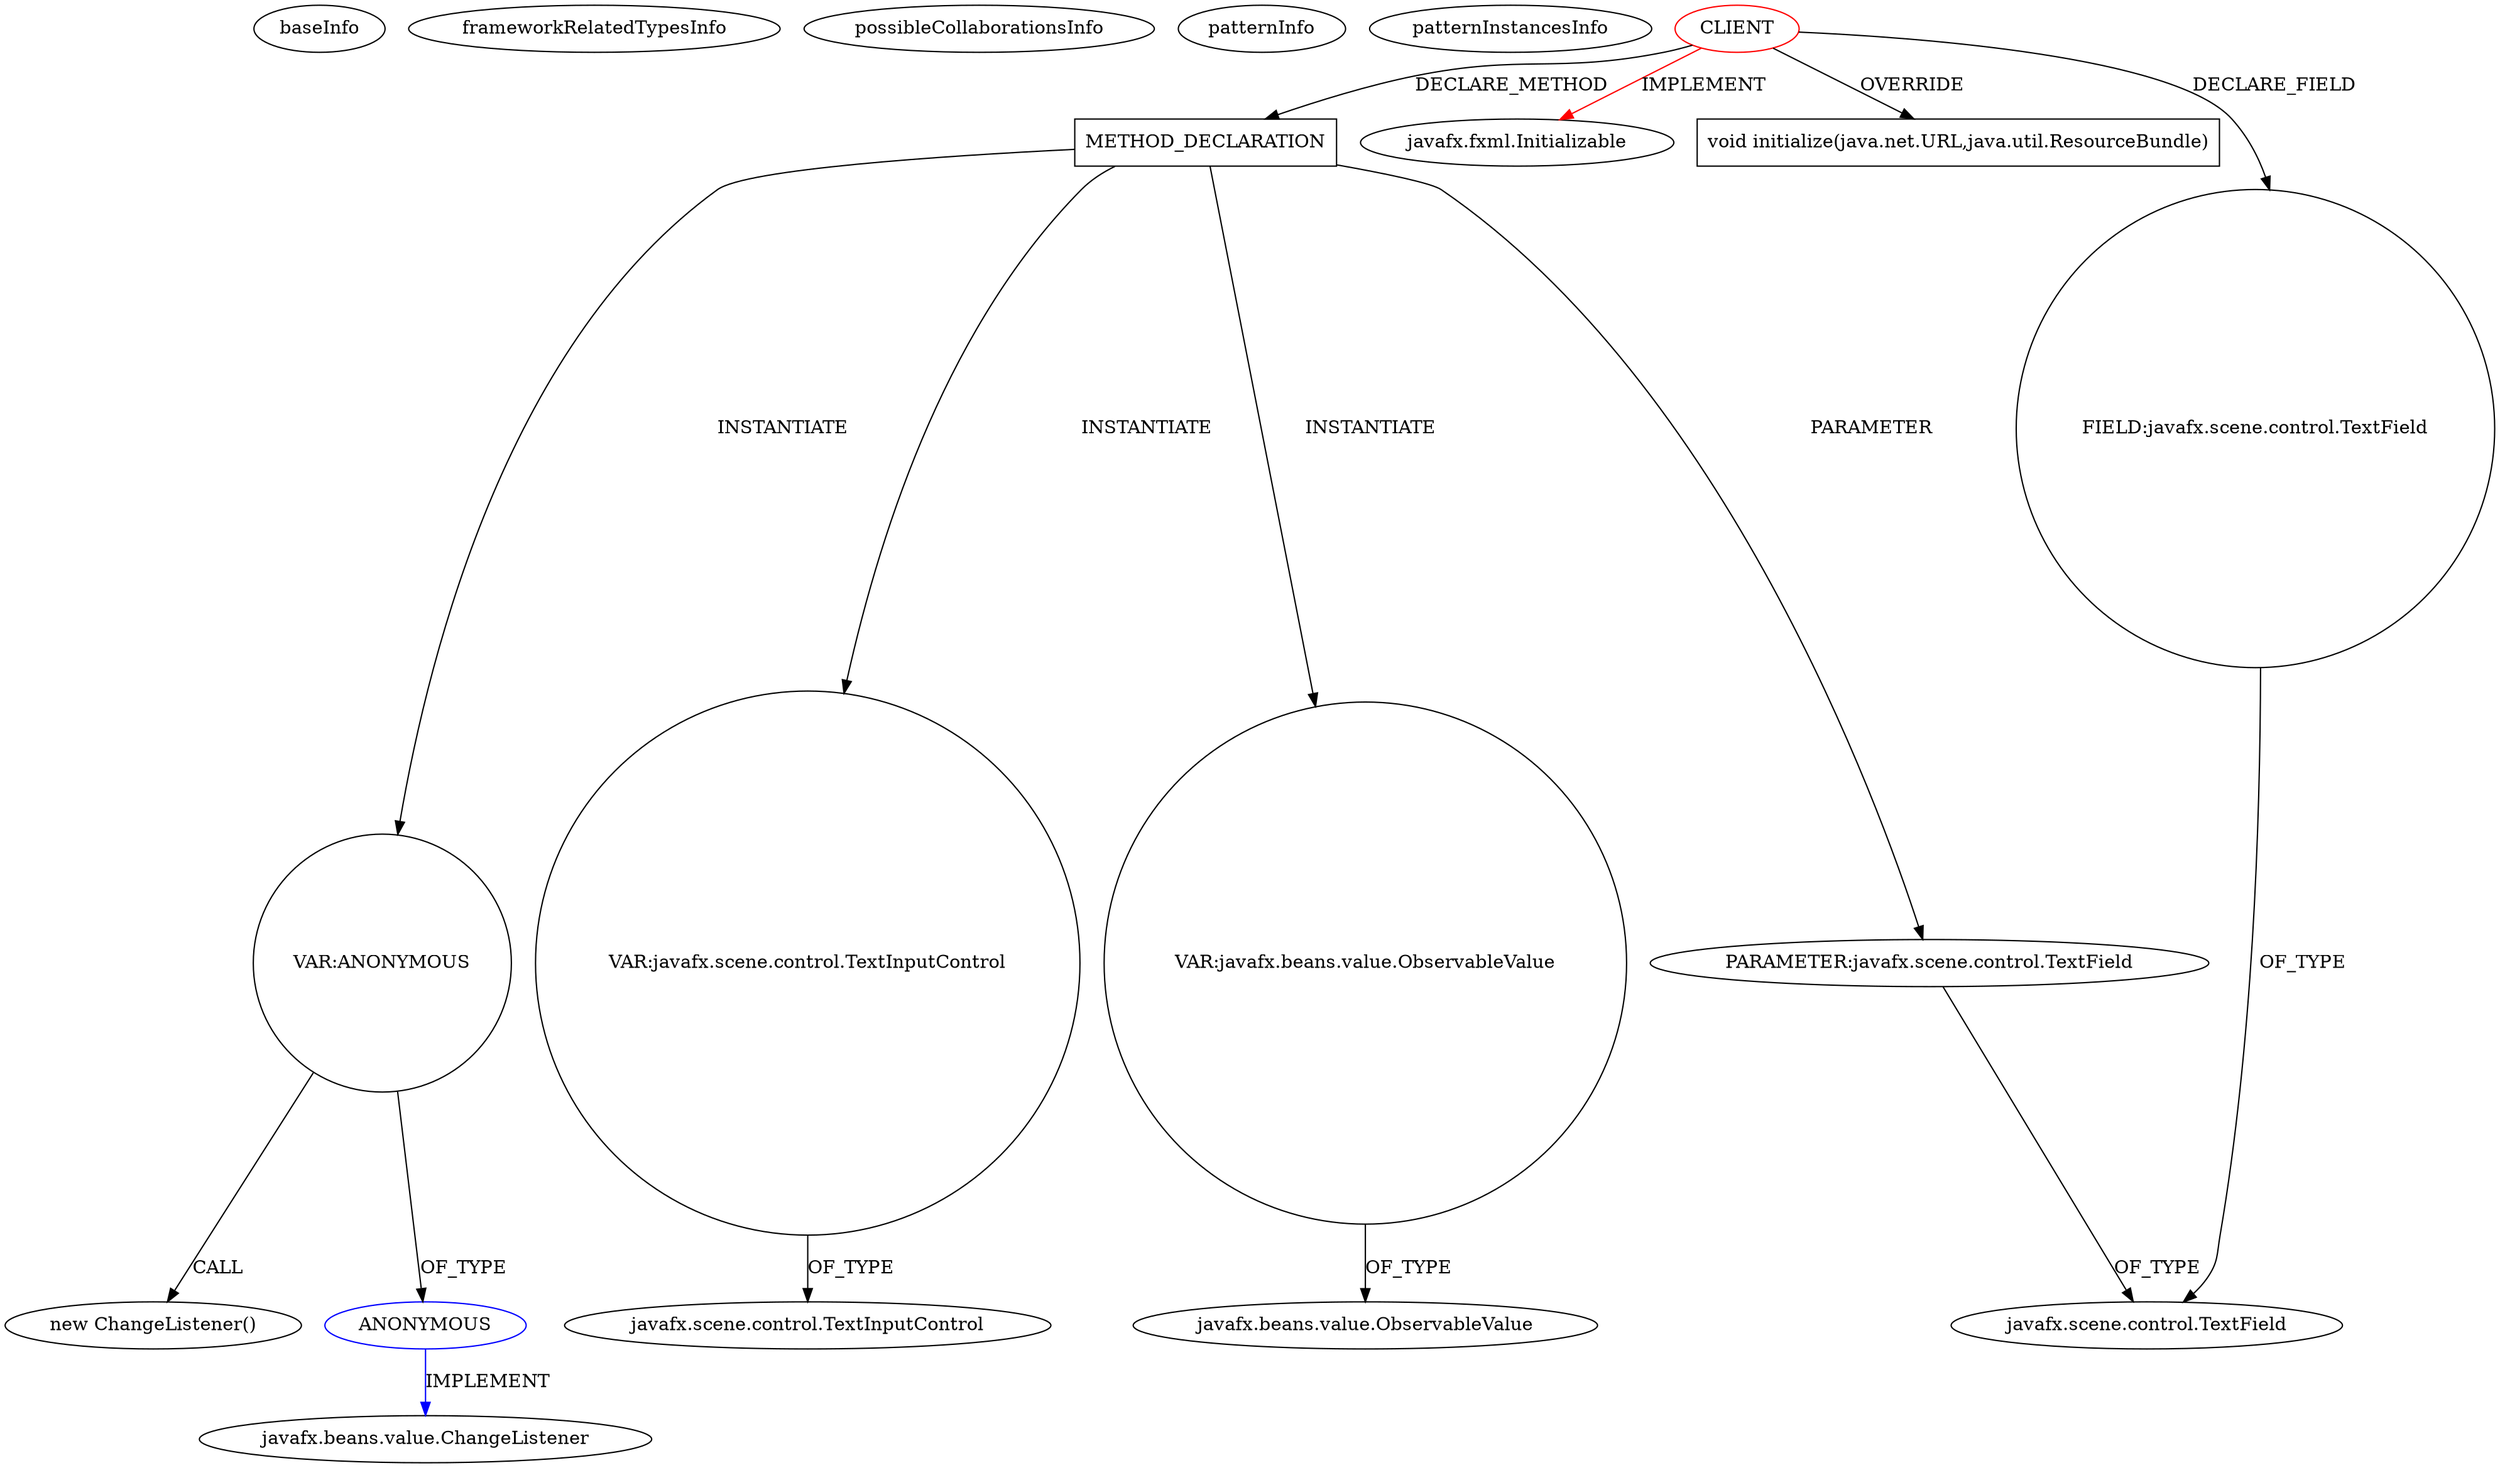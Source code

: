 digraph {
baseInfo[graphId=3257,category="pattern",isAnonymous=false,possibleRelation=true]
frameworkRelatedTypesInfo[0="javafx.fxml.Initializable"]
possibleCollaborationsInfo[0="3257~INSTANTIATION-CLIENT_METHOD_DECLARATION-~javafx.fxml.Initializable ~javafx.beans.value.ChangeListener ~false~true"]
patternInfo[frequency=2.0,patternRootClient=0]
patternInstancesInfo[0="stachura93-imageDownloadJavaFX~/stachura93-imageDownloadJavaFX/imageDownloadJavaFX-master/src/imageDownload/controller/Controller.java~Controller~4260",1="amau-classifier~/amau-classifier/classifier-master/src/main/java/me/data/DataController.java~DataController~1800"]
381[label="PARAMETER:javafx.scene.control.TextField",vertexType="PARAMETER_DECLARATION",isFrameworkType=false]
380[label="METHOD_DECLARATION",vertexType="CLIENT_METHOD_DECLARATION",isFrameworkType=false,shape=box]
0[label="CLIENT",vertexType="ROOT_CLIENT_CLASS_DECLARATION",isFrameworkType=false,color=red]
390[label="VAR:ANONYMOUS",vertexType="VARIABLE_EXPRESION",isFrameworkType=false,shape=circle]
391[label="ANONYMOUS",vertexType="REFERENCE_ANONYMOUS_DECLARATION",isFrameworkType=false,color=blue]
389[label="new ChangeListener()",vertexType="CONSTRUCTOR_CALL",isFrameworkType=false]
1[label="javafx.fxml.Initializable",vertexType="FRAMEWORK_INTERFACE_TYPE",isFrameworkType=false]
3[label="javafx.scene.control.TextField",vertexType="FRAMEWORK_CLASS_TYPE",isFrameworkType=false]
54[label="void initialize(java.net.URL,java.util.ResourceBundle)",vertexType="OVERRIDING_METHOD_DECLARATION",isFrameworkType=false,shape=box]
67[label="javafx.beans.value.ChangeListener",vertexType="FRAMEWORK_INTERFACE_TYPE",isFrameworkType=false]
386[label="VAR:javafx.scene.control.TextInputControl",vertexType="VARIABLE_EXPRESION",isFrameworkType=false,shape=circle]
57[label="javafx.scene.control.TextInputControl",vertexType="FRAMEWORK_CLASS_TYPE",isFrameworkType=false]
383[label="VAR:javafx.beans.value.ObservableValue",vertexType="VARIABLE_EXPRESION",isFrameworkType=false,shape=circle]
60[label="javafx.beans.value.ObservableValue",vertexType="FRAMEWORK_INTERFACE_TYPE",isFrameworkType=false]
18[label="FIELD:javafx.scene.control.TextField",vertexType="FIELD_DECLARATION",isFrameworkType=false,shape=circle]
380->390[label="INSTANTIATE"]
383->60[label="OF_TYPE"]
380->383[label="INSTANTIATE"]
18->3[label="OF_TYPE"]
386->57[label="OF_TYPE"]
0->54[label="OVERRIDE"]
0->18[label="DECLARE_FIELD"]
381->3[label="OF_TYPE"]
390->389[label="CALL"]
0->380[label="DECLARE_METHOD"]
391->67[label="IMPLEMENT",color=blue]
390->391[label="OF_TYPE"]
0->1[label="IMPLEMENT",color=red]
380->381[label="PARAMETER"]
380->386[label="INSTANTIATE"]
}
